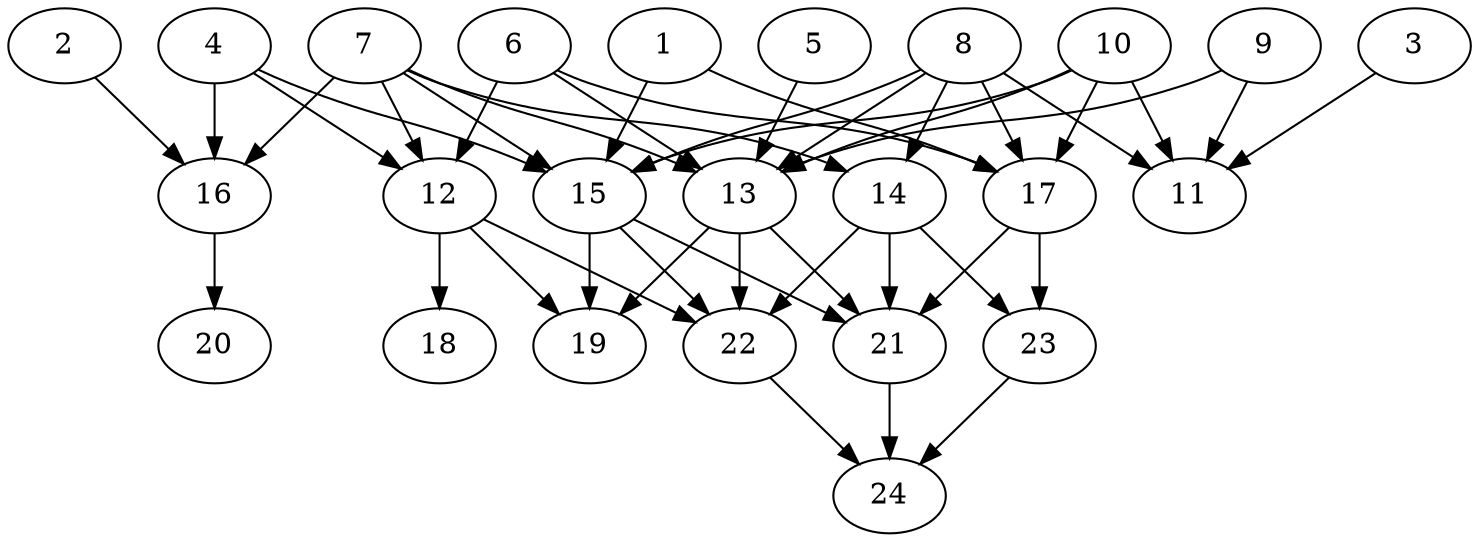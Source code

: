 // DAG (tier=2-normal, mode=data, n=24, ccr=0.403, fat=0.651, density=0.574, regular=0.486, jump=0.103, mindata=2097152, maxdata=16777216)
// DAG automatically generated by daggen at Sun Aug 24 16:33:34 2025
// /home/ermia/Project/Environments/daggen/bin/daggen --dot --ccr 0.403 --fat 0.651 --regular 0.486 --density 0.574 --jump 0.103 --mindata 2097152 --maxdata 16777216 -n 24 
digraph G {
  1 [size="950274945462801793024", alpha="0.10", expect_size="475137472731400896512"]
  1 -> 15 [size ="773255182942208"]
  1 -> 17 [size ="773255182942208"]
  2 [size="1982650048829214976", alpha="0.12", expect_size="991325024414607488"]
  2 -> 16 [size ="1669158810943488"]
  3 [size="728397281813605376", alpha="0.14", expect_size="364198640906802688"]
  3 -> 11 [size ="300883606765568"]
  4 [size="27174904319751225344", alpha="0.04", expect_size="13587452159875612672"]
  4 -> 12 [size ="72310606266368"]
  4 -> 15 [size ="72310606266368"]
  4 -> 16 [size ="72310606266368"]
  5 [size="4291409548856600", alpha="0.02", expect_size="2145704774428300"]
  5 -> 13 [size ="139093052751872"]
  6 [size="358151993702862208", alpha="0.09", expect_size="179075996851431104"]
  6 -> 12 [size ="136576814284800"]
  6 -> 13 [size ="136576814284800"]
  6 -> 17 [size ="136576814284800"]
  7 [size="296649147381687779328", alpha="0.05", expect_size="148324573690843889664"]
  7 -> 12 [size ="355837780426752"]
  7 -> 13 [size ="355837780426752"]
  7 -> 14 [size ="355837780426752"]
  7 -> 15 [size ="355837780426752"]
  7 -> 16 [size ="355837780426752"]
  8 [size="896965890660282400768", alpha="0.01", expect_size="448482945330141200384"]
  8 -> 11 [size ="744058825736192"]
  8 -> 13 [size ="744058825736192"]
  8 -> 14 [size ="744058825736192"]
  8 -> 15 [size ="744058825736192"]
  8 -> 17 [size ="744058825736192"]
  9 [size="72312101505538656", alpha="0.15", expect_size="36156050752769328"]
  9 -> 11 [size ="1895246266892288"]
  9 -> 13 [size ="1895246266892288"]
  10 [size="3017627113879788060672", alpha="0.02", expect_size="1508813556939894030336"]
  10 -> 11 [size ="1670579069386752"]
  10 -> 13 [size ="1670579069386752"]
  10 -> 15 [size ="1670579069386752"]
  10 -> 17 [size ="1670579069386752"]
  11 [size="37962190030735080", alpha="0.11", expect_size="18981095015367540"]
  12 [size="36239941247535616", alpha="0.18", expect_size="18119970623767808"]
  12 -> 18 [size ="1392487587381248"]
  12 -> 19 [size ="1392487587381248"]
  12 -> 22 [size ="1392487587381248"]
  13 [size="2103197597821275471872", alpha="0.17", expect_size="1051598798910637735936"]
  13 -> 19 [size ="1313237790359552"]
  13 -> 21 [size ="1313237790359552"]
  13 -> 22 [size ="1313237790359552"]
  14 [size="78340933703848352", alpha="0.01", expect_size="39170466851924176"]
  14 -> 21 [size ="1300255211520000"]
  14 -> 22 [size ="1300255211520000"]
  14 -> 23 [size ="1300255211520000"]
  15 [size="110382913445129008", alpha="0.09", expect_size="55191456722564504"]
  15 -> 19 [size ="2037527661772800"]
  15 -> 21 [size ="2037527661772800"]
  15 -> 22 [size ="2037527661772800"]
  16 [size="54596573779906672", alpha="0.12", expect_size="27298286889953336"]
  16 -> 20 [size ="1267049745612800"]
  17 [size="92341485418741497856", alpha="0.00", expect_size="46170742709370748928"]
  17 -> 21 [size ="163438571552768"]
  17 -> 23 [size ="163438571552768"]
  18 [size="2909590357885152256", alpha="0.04", expect_size="1454795178942576128"]
  19 [size="2569860236930183168", alpha="0.07", expect_size="1284930118465091584"]
  20 [size="454070665886505920", alpha="0.20", expect_size="227035332943252960"]
  21 [size="317511648484988096", alpha="0.01", expect_size="158755824242494048"]
  21 -> 24 [size ="338675921584128"]
  22 [size="2755889976137818", alpha="0.02", expect_size="1377944988068909"]
  22 -> 24 [size ="158150124634112"]
  23 [size="2942193613624719360", alpha="0.14", expect_size="1471096806812359680"]
  23 -> 24 [size ="2223576384012288"]
  24 [size="24793198494153324", alpha="0.03", expect_size="12396599247076662"]
}